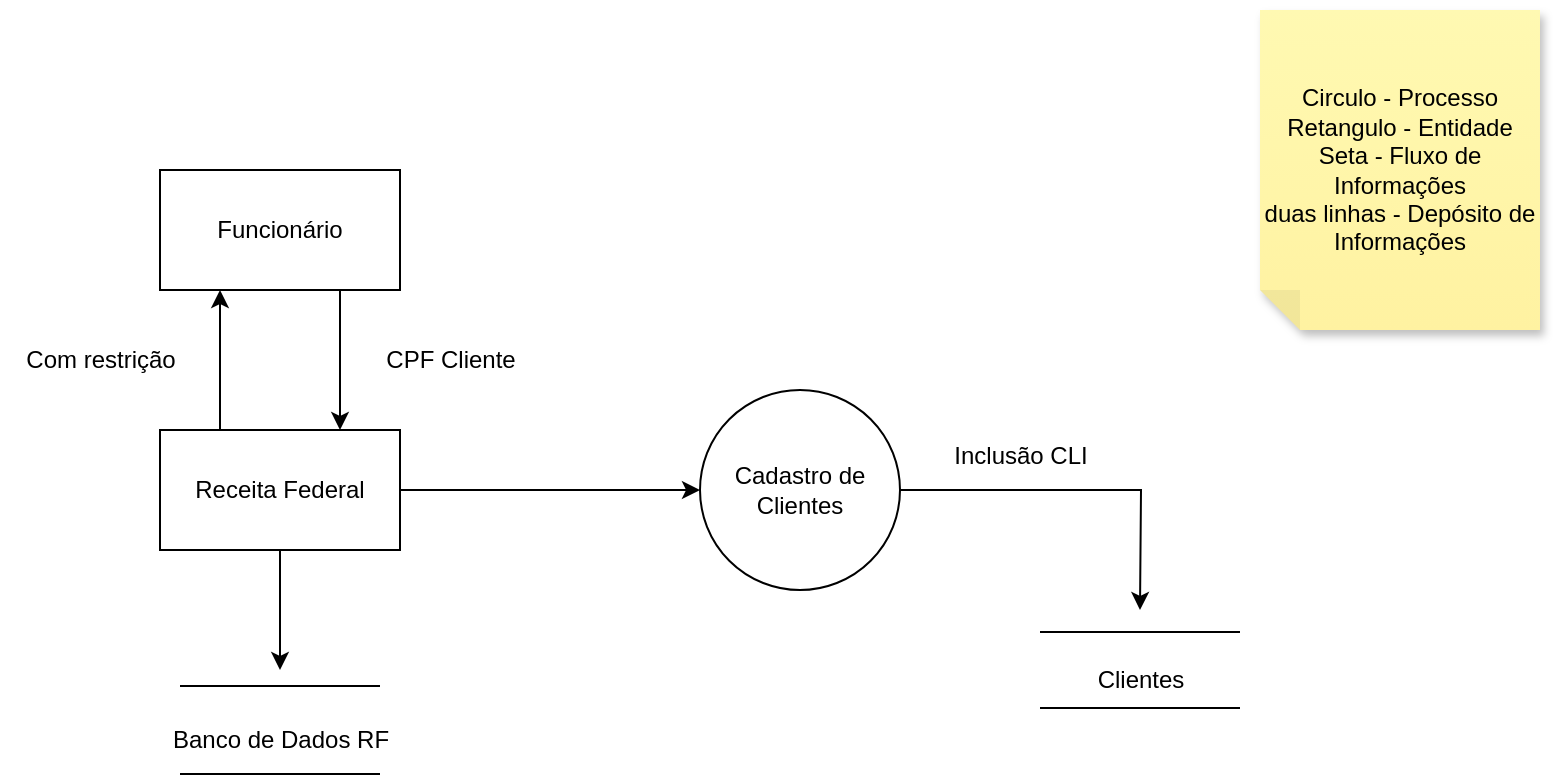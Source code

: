 <mxfile version="21.6.7" type="github">
  <diagram name="Página-1" id="6ZvPoXu0_xue7lMfY3uK">
    <mxGraphModel dx="1434" dy="782" grid="1" gridSize="10" guides="1" tooltips="1" connect="1" arrows="1" fold="1" page="1" pageScale="1" pageWidth="827" pageHeight="1169" math="0" shadow="0">
      <root>
        <mxCell id="0" />
        <mxCell id="1" parent="0" />
        <mxCell id="OWcyizz37CNrLulqWQjW-20" style="edgeStyle=orthogonalEdgeStyle;rounded=0;orthogonalLoop=1;jettySize=auto;html=1;exitX=1;exitY=0.5;exitDx=0;exitDy=0;" edge="1" parent="1" source="OWcyizz37CNrLulqWQjW-1">
          <mxGeometry relative="1" as="geometry">
            <mxPoint x="610" y="330" as="targetPoint" />
          </mxGeometry>
        </mxCell>
        <mxCell id="OWcyizz37CNrLulqWQjW-1" value="Cadastro de Clientes" style="ellipse;whiteSpace=wrap;html=1;aspect=fixed;" vertex="1" parent="1">
          <mxGeometry x="390" y="220" width="100" height="100" as="geometry" />
        </mxCell>
        <mxCell id="OWcyizz37CNrLulqWQjW-6" value="&lt;div&gt;Circulo - Processo&lt;/div&gt;&lt;div&gt;Retangulo - Entidade &lt;br&gt;&lt;/div&gt;&lt;div&gt;Seta - Fluxo de Informações&lt;/div&gt;&lt;div&gt;duas linhas - Depósito de Informações&lt;br&gt;&lt;/div&gt;" style="shape=note;whiteSpace=wrap;html=1;backgroundOutline=1;fontColor=#000000;darkOpacity=0.05;fillColor=#FFF9B2;strokeColor=none;fillStyle=solid;direction=west;gradientDirection=north;gradientColor=#FFF2A1;shadow=1;size=20;pointerEvents=1;" vertex="1" parent="1">
          <mxGeometry x="670" y="30" width="140" height="160" as="geometry" />
        </mxCell>
        <mxCell id="OWcyizz37CNrLulqWQjW-12" style="edgeStyle=orthogonalEdgeStyle;rounded=0;orthogonalLoop=1;jettySize=auto;html=1;exitX=0.75;exitY=1;exitDx=0;exitDy=0;entryX=0.75;entryY=0;entryDx=0;entryDy=0;" edge="1" parent="1" source="OWcyizz37CNrLulqWQjW-9" target="OWcyizz37CNrLulqWQjW-11">
          <mxGeometry relative="1" as="geometry" />
        </mxCell>
        <mxCell id="OWcyizz37CNrLulqWQjW-9" value="Funcionário" style="rounded=0;whiteSpace=wrap;html=1;" vertex="1" parent="1">
          <mxGeometry x="120" y="110" width="120" height="60" as="geometry" />
        </mxCell>
        <mxCell id="OWcyizz37CNrLulqWQjW-13" style="edgeStyle=orthogonalEdgeStyle;rounded=0;orthogonalLoop=1;jettySize=auto;html=1;exitX=0.25;exitY=0;exitDx=0;exitDy=0;entryX=0.25;entryY=1;entryDx=0;entryDy=0;" edge="1" parent="1" source="OWcyizz37CNrLulqWQjW-11" target="OWcyizz37CNrLulqWQjW-9">
          <mxGeometry relative="1" as="geometry" />
        </mxCell>
        <mxCell id="OWcyizz37CNrLulqWQjW-17" style="edgeStyle=orthogonalEdgeStyle;rounded=0;orthogonalLoop=1;jettySize=auto;html=1;exitX=1;exitY=0.5;exitDx=0;exitDy=0;" edge="1" parent="1" source="OWcyizz37CNrLulqWQjW-11" target="OWcyizz37CNrLulqWQjW-1">
          <mxGeometry relative="1" as="geometry" />
        </mxCell>
        <mxCell id="OWcyizz37CNrLulqWQjW-25" style="edgeStyle=orthogonalEdgeStyle;rounded=0;orthogonalLoop=1;jettySize=auto;html=1;exitX=0.5;exitY=1;exitDx=0;exitDy=0;" edge="1" parent="1" source="OWcyizz37CNrLulqWQjW-11">
          <mxGeometry relative="1" as="geometry">
            <mxPoint x="180" y="360" as="targetPoint" />
          </mxGeometry>
        </mxCell>
        <mxCell id="OWcyizz37CNrLulqWQjW-11" value="Receita Federal" style="rounded=0;whiteSpace=wrap;html=1;" vertex="1" parent="1">
          <mxGeometry x="120" y="240" width="120" height="60" as="geometry" />
        </mxCell>
        <mxCell id="OWcyizz37CNrLulqWQjW-15" value="CPF Cliente" style="text;html=1;align=center;verticalAlign=middle;resizable=0;points=[];autosize=1;strokeColor=none;fillColor=none;" vertex="1" parent="1">
          <mxGeometry x="220" y="190" width="90" height="30" as="geometry" />
        </mxCell>
        <mxCell id="OWcyizz37CNrLulqWQjW-16" value="Com restrição" style="text;html=1;align=center;verticalAlign=middle;resizable=0;points=[];autosize=1;strokeColor=none;fillColor=none;" vertex="1" parent="1">
          <mxGeometry x="40" y="190" width="100" height="30" as="geometry" />
        </mxCell>
        <mxCell id="OWcyizz37CNrLulqWQjW-18" value="" style="shape=link;html=1;rounded=0;width=38;" edge="1" parent="1">
          <mxGeometry width="100" relative="1" as="geometry">
            <mxPoint x="560" y="360" as="sourcePoint" />
            <mxPoint x="660" y="360" as="targetPoint" />
            <Array as="points">
              <mxPoint x="610" y="360" />
            </Array>
          </mxGeometry>
        </mxCell>
        <mxCell id="OWcyizz37CNrLulqWQjW-21" value="Inclusão CLI" style="text;html=1;align=center;verticalAlign=middle;resizable=0;points=[];autosize=1;strokeColor=none;fillColor=none;" vertex="1" parent="1">
          <mxGeometry x="505" y="238" width="90" height="30" as="geometry" />
        </mxCell>
        <mxCell id="OWcyizz37CNrLulqWQjW-22" value="Clientes" style="text;html=1;align=center;verticalAlign=middle;resizable=0;points=[];autosize=1;strokeColor=none;fillColor=none;" vertex="1" parent="1">
          <mxGeometry x="575" y="350" width="70" height="30" as="geometry" />
        </mxCell>
        <mxCell id="OWcyizz37CNrLulqWQjW-27" value="" style="shape=link;html=1;rounded=0;width=44;" edge="1" parent="1">
          <mxGeometry width="100" relative="1" as="geometry">
            <mxPoint x="130" y="390" as="sourcePoint" />
            <mxPoint x="230" y="390" as="targetPoint" />
          </mxGeometry>
        </mxCell>
        <mxCell id="OWcyizz37CNrLulqWQjW-29" value="Banco de Dados RF" style="text;html=1;align=center;verticalAlign=middle;resizable=0;points=[];autosize=1;strokeColor=none;fillColor=none;" vertex="1" parent="1">
          <mxGeometry x="115" y="380" width="130" height="30" as="geometry" />
        </mxCell>
      </root>
    </mxGraphModel>
  </diagram>
</mxfile>
